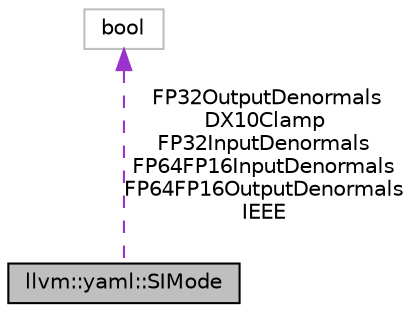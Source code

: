 digraph "llvm::yaml::SIMode"
{
 // LATEX_PDF_SIZE
  bgcolor="transparent";
  edge [fontname="Helvetica",fontsize="10",labelfontname="Helvetica",labelfontsize="10"];
  node [fontname="Helvetica",fontsize="10",shape=record];
  Node1 [label="llvm::yaml::SIMode",height=0.2,width=0.4,color="black", fillcolor="grey75", style="filled", fontcolor="black",tooltip=" "];
  Node2 -> Node1 [dir="back",color="darkorchid3",fontsize="10",style="dashed",label=" FP32OutputDenormals\nDX10Clamp\nFP32InputDenormals\nFP64FP16InputDenormals\nFP64FP16OutputDenormals\nIEEE" ,fontname="Helvetica"];
  Node2 [label="bool",height=0.2,width=0.4,color="grey75",tooltip=" "];
}
